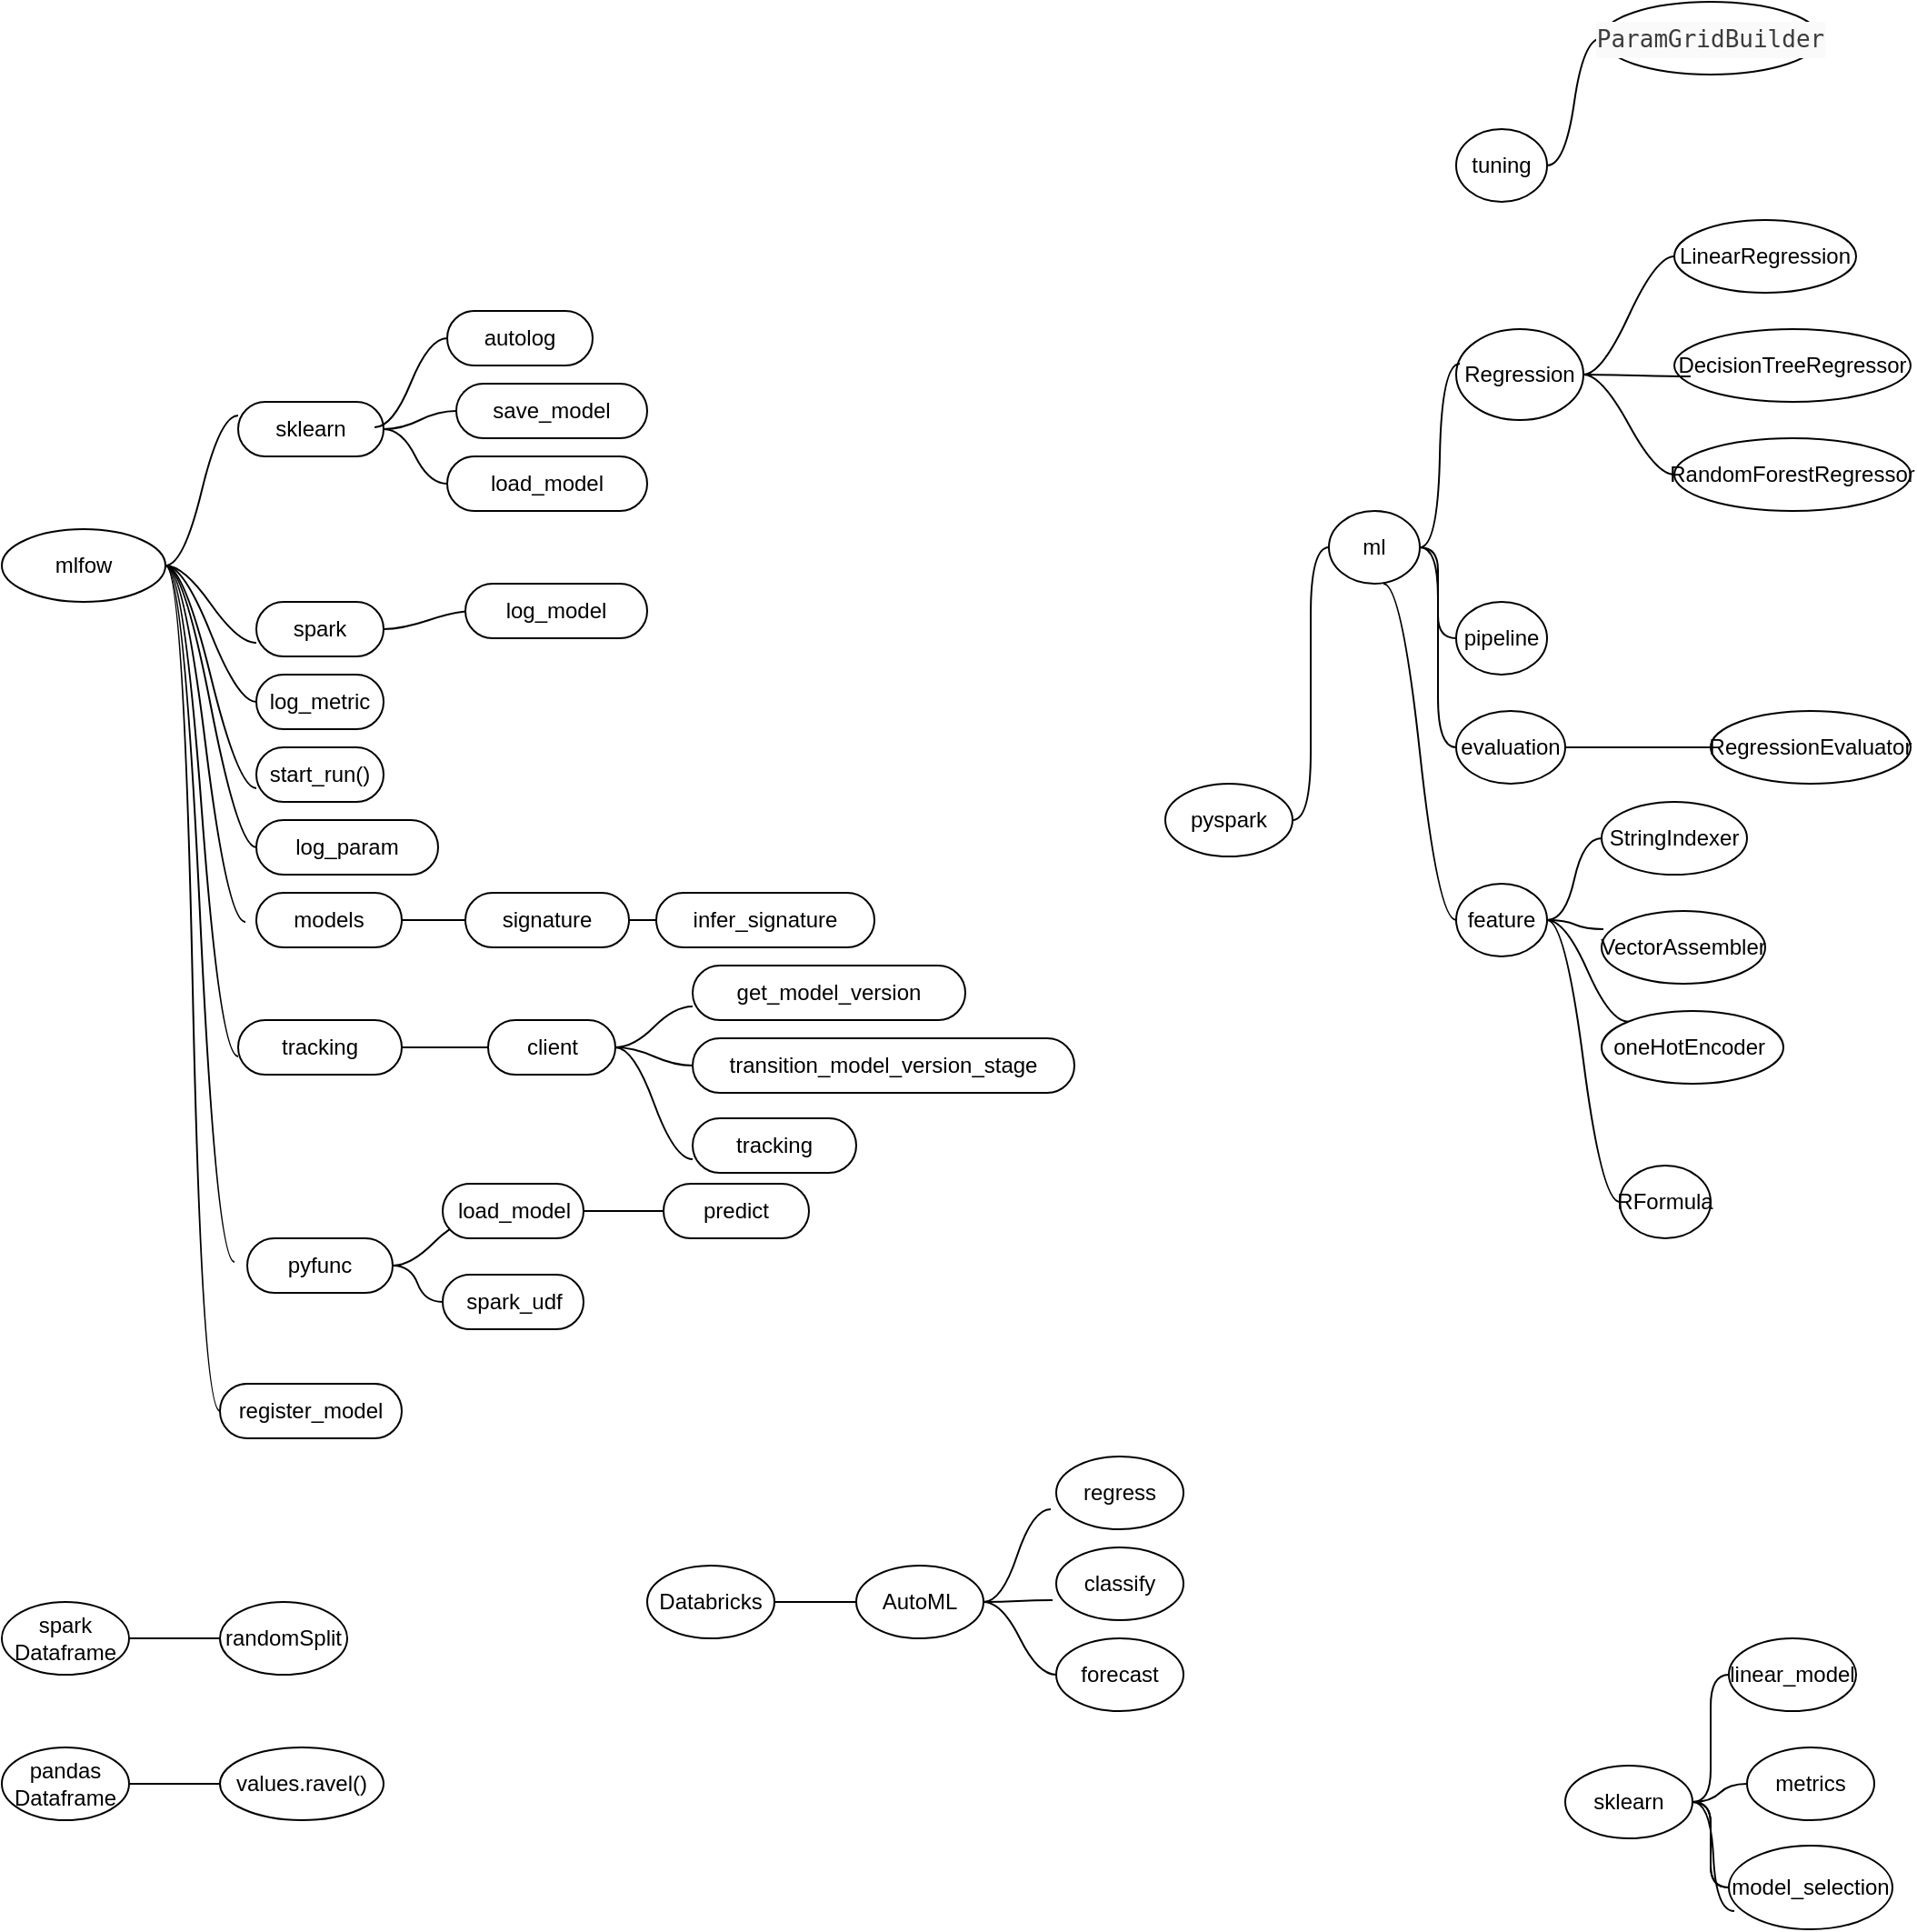 <mxfile version="23.1.1" type="github">
  <diagram name="Page-1" id="h3Ex-trnske-ziVoPeD6">
    <mxGraphModel dx="1426" dy="1962" grid="1" gridSize="10" guides="1" tooltips="1" connect="1" arrows="1" fold="1" page="1" pageScale="1" pageWidth="827" pageHeight="1169" math="0" shadow="0">
      <root>
        <mxCell id="0" />
        <mxCell id="1" parent="0" />
        <mxCell id="7P88kNvmiWH-C6aZ5EoJ-1" style="edgeStyle=entityRelationEdgeStyle;rounded=0;orthogonalLoop=1;jettySize=auto;html=1;startArrow=none;endArrow=none;segment=10;curved=1;sourcePerimeterSpacing=0;targetPerimeterSpacing=0;entryX=0;entryY=0.75;entryDx=0;entryDy=0;" parent="1" source="7P88kNvmiWH-C6aZ5EoJ-7" target="7P88kNvmiWH-C6aZ5EoJ-13" edge="1">
          <mxGeometry relative="1" as="geometry" />
        </mxCell>
        <mxCell id="7P88kNvmiWH-C6aZ5EoJ-2" style="edgeStyle=entityRelationEdgeStyle;rounded=0;orthogonalLoop=1;jettySize=auto;html=1;startArrow=none;endArrow=none;segment=10;curved=1;sourcePerimeterSpacing=0;targetPerimeterSpacing=0;entryX=0;entryY=0.5;entryDx=0;entryDy=0;" parent="1" source="7P88kNvmiWH-C6aZ5EoJ-7" target="7P88kNvmiWH-C6aZ5EoJ-14" edge="1">
          <mxGeometry relative="1" as="geometry" />
        </mxCell>
        <mxCell id="7P88kNvmiWH-C6aZ5EoJ-3" style="edgeStyle=entityRelationEdgeStyle;rounded=0;orthogonalLoop=1;jettySize=auto;html=1;startArrow=none;endArrow=none;segment=10;curved=1;sourcePerimeterSpacing=0;targetPerimeterSpacing=0;entryX=0;entryY=0.75;entryDx=0;entryDy=0;" parent="1" source="7P88kNvmiWH-C6aZ5EoJ-7" target="7P88kNvmiWH-C6aZ5EoJ-15" edge="1">
          <mxGeometry relative="1" as="geometry" />
        </mxCell>
        <mxCell id="7P88kNvmiWH-C6aZ5EoJ-4" style="edgeStyle=entityRelationEdgeStyle;rounded=0;orthogonalLoop=1;jettySize=auto;html=1;startArrow=none;endArrow=none;segment=10;curved=1;sourcePerimeterSpacing=0;targetPerimeterSpacing=0;entryX=0;entryY=0.5;entryDx=0;entryDy=0;" parent="1" source="7P88kNvmiWH-C6aZ5EoJ-7" target="7P88kNvmiWH-C6aZ5EoJ-21" edge="1">
          <mxGeometry relative="1" as="geometry" />
        </mxCell>
        <mxCell id="7P88kNvmiWH-C6aZ5EoJ-5" style="edgeStyle=entityRelationEdgeStyle;rounded=0;orthogonalLoop=1;jettySize=auto;html=1;startArrow=none;endArrow=none;segment=10;curved=1;sourcePerimeterSpacing=0;targetPerimeterSpacing=0;" parent="1" source="7P88kNvmiWH-C6aZ5EoJ-7" edge="1">
          <mxGeometry relative="1" as="geometry">
            <mxPoint x="190" y="380" as="targetPoint" />
          </mxGeometry>
        </mxCell>
        <mxCell id="7P88kNvmiWH-C6aZ5EoJ-6" style="edgeStyle=entityRelationEdgeStyle;rounded=0;orthogonalLoop=1;jettySize=auto;html=1;startArrow=none;endArrow=none;segment=10;curved=1;sourcePerimeterSpacing=0;targetPerimeterSpacing=0;entryX=0;entryY=0.5;entryDx=0;entryDy=0;" parent="1" source="7P88kNvmiWH-C6aZ5EoJ-7" target="7P88kNvmiWH-C6aZ5EoJ-29" edge="1">
          <mxGeometry relative="1" as="geometry">
            <mxPoint x="180" y="580" as="targetPoint" />
          </mxGeometry>
        </mxCell>
        <mxCell id="7P88kNvmiWH-C6aZ5EoJ-7" value="mlfow" style="ellipse;whiteSpace=wrap;html=1;align=center;newEdgeStyle={&quot;edgeStyle&quot;:&quot;entityRelationEdgeStyle&quot;,&quot;startArrow&quot;:&quot;none&quot;,&quot;endArrow&quot;:&quot;none&quot;,&quot;segment&quot;:10,&quot;curved&quot;:1,&quot;sourcePerimeterSpacing&quot;:0,&quot;targetPerimeterSpacing&quot;:0};treeFolding=1;treeMoving=1;" parent="1" vertex="1">
          <mxGeometry x="60" y="90" width="90" height="40" as="geometry" />
        </mxCell>
        <mxCell id="7P88kNvmiWH-C6aZ5EoJ-8" style="edgeStyle=entityRelationEdgeStyle;rounded=0;orthogonalLoop=1;jettySize=auto;html=1;startArrow=none;endArrow=none;segment=10;curved=1;sourcePerimeterSpacing=0;targetPerimeterSpacing=0;entryX=0;entryY=0.5;entryDx=0;entryDy=0;" parent="1" source="7P88kNvmiWH-C6aZ5EoJ-10" target="7P88kNvmiWH-C6aZ5EoJ-18" edge="1">
          <mxGeometry relative="1" as="geometry" />
        </mxCell>
        <mxCell id="7P88kNvmiWH-C6aZ5EoJ-9" style="edgeStyle=entityRelationEdgeStyle;rounded=0;orthogonalLoop=1;jettySize=auto;html=1;startArrow=none;endArrow=none;segment=10;curved=1;sourcePerimeterSpacing=0;targetPerimeterSpacing=0;entryX=0;entryY=0.5;entryDx=0;entryDy=0;" parent="1" source="7P88kNvmiWH-C6aZ5EoJ-10" target="7P88kNvmiWH-C6aZ5EoJ-19" edge="1">
          <mxGeometry relative="1" as="geometry" />
        </mxCell>
        <mxCell id="7P88kNvmiWH-C6aZ5EoJ-10" value="sklearn" style="whiteSpace=wrap;html=1;rounded=1;arcSize=50;align=center;verticalAlign=middle;strokeWidth=1;autosize=1;spacing=4;treeFolding=1;treeMoving=1;newEdgeStyle={&quot;edgeStyle&quot;:&quot;entityRelationEdgeStyle&quot;,&quot;startArrow&quot;:&quot;none&quot;,&quot;endArrow&quot;:&quot;none&quot;,&quot;segment&quot;:10,&quot;curved&quot;:1,&quot;sourcePerimeterSpacing&quot;:0,&quot;targetPerimeterSpacing&quot;:0};" parent="1" vertex="1" collapsed="1">
          <mxGeometry x="190" y="20" width="80" height="30" as="geometry" />
        </mxCell>
        <mxCell id="7P88kNvmiWH-C6aZ5EoJ-11" value="" style="edgeStyle=entityRelationEdgeStyle;startArrow=none;endArrow=none;segment=10;curved=1;sourcePerimeterSpacing=0;targetPerimeterSpacing=0;rounded=0;entryX=0;entryY=0.25;entryDx=0;entryDy=0;exitX=1;exitY=0.5;exitDx=0;exitDy=0;" parent="1" source="7P88kNvmiWH-C6aZ5EoJ-7" target="7P88kNvmiWH-C6aZ5EoJ-10" edge="1">
          <mxGeometry relative="1" as="geometry">
            <mxPoint x="160" y="100" as="sourcePoint" />
            <mxPoint x="80" y="40" as="targetPoint" />
            <Array as="points">
              <mxPoint x="140" y="100" />
              <mxPoint x="180" y="90" />
            </Array>
          </mxGeometry>
        </mxCell>
        <mxCell id="7P88kNvmiWH-C6aZ5EoJ-12" style="edgeStyle=entityRelationEdgeStyle;rounded=0;orthogonalLoop=1;jettySize=auto;html=1;startArrow=none;endArrow=none;segment=10;curved=1;sourcePerimeterSpacing=0;targetPerimeterSpacing=0;" parent="1" source="7P88kNvmiWH-C6aZ5EoJ-13" edge="1">
          <mxGeometry relative="1" as="geometry">
            <mxPoint x="320" y="135" as="targetPoint" />
          </mxGeometry>
        </mxCell>
        <mxCell id="7P88kNvmiWH-C6aZ5EoJ-13" value="spark" style="whiteSpace=wrap;html=1;rounded=1;arcSize=50;align=center;verticalAlign=middle;strokeWidth=1;autosize=1;spacing=4;treeFolding=1;treeMoving=1;newEdgeStyle={&quot;edgeStyle&quot;:&quot;entityRelationEdgeStyle&quot;,&quot;startArrow&quot;:&quot;none&quot;,&quot;endArrow&quot;:&quot;none&quot;,&quot;segment&quot;:10,&quot;curved&quot;:1,&quot;sourcePerimeterSpacing&quot;:0,&quot;targetPerimeterSpacing&quot;:0};" parent="1" vertex="1" collapsed="1">
          <mxGeometry x="200" y="130" width="70" height="30" as="geometry" />
        </mxCell>
        <mxCell id="7P88kNvmiWH-C6aZ5EoJ-14" value="log_metric" style="whiteSpace=wrap;html=1;rounded=1;arcSize=50;align=center;verticalAlign=middle;strokeWidth=1;autosize=1;spacing=4;treeFolding=1;treeMoving=1;newEdgeStyle={&quot;edgeStyle&quot;:&quot;entityRelationEdgeStyle&quot;,&quot;startArrow&quot;:&quot;none&quot;,&quot;endArrow&quot;:&quot;none&quot;,&quot;segment&quot;:10,&quot;curved&quot;:1,&quot;sourcePerimeterSpacing&quot;:0,&quot;targetPerimeterSpacing&quot;:0};" parent="1" vertex="1" collapsed="1">
          <mxGeometry x="200" y="170" width="70" height="30" as="geometry" />
        </mxCell>
        <mxCell id="7P88kNvmiWH-C6aZ5EoJ-15" value="start_run()" style="whiteSpace=wrap;html=1;rounded=1;arcSize=50;align=center;verticalAlign=middle;strokeWidth=1;autosize=1;spacing=4;treeFolding=1;treeMoving=1;newEdgeStyle={&quot;edgeStyle&quot;:&quot;entityRelationEdgeStyle&quot;,&quot;startArrow&quot;:&quot;none&quot;,&quot;endArrow&quot;:&quot;none&quot;,&quot;segment&quot;:10,&quot;curved&quot;:1,&quot;sourcePerimeterSpacing&quot;:0,&quot;targetPerimeterSpacing&quot;:0};" parent="1" vertex="1" collapsed="1">
          <mxGeometry x="200" y="210" width="70" height="30" as="geometry" />
        </mxCell>
        <mxCell id="7P88kNvmiWH-C6aZ5EoJ-16" value="autolog" style="whiteSpace=wrap;html=1;rounded=1;arcSize=50;align=center;verticalAlign=middle;strokeWidth=1;autosize=1;spacing=4;treeFolding=1;treeMoving=1;newEdgeStyle={&quot;edgeStyle&quot;:&quot;entityRelationEdgeStyle&quot;,&quot;startArrow&quot;:&quot;none&quot;,&quot;endArrow&quot;:&quot;none&quot;,&quot;segment&quot;:10,&quot;curved&quot;:1,&quot;sourcePerimeterSpacing&quot;:0,&quot;targetPerimeterSpacing&quot;:0};" parent="1" vertex="1">
          <mxGeometry x="305" y="-30" width="80" height="30" as="geometry" />
        </mxCell>
        <mxCell id="7P88kNvmiWH-C6aZ5EoJ-17" value="" style="edgeStyle=entityRelationEdgeStyle;startArrow=none;endArrow=none;segment=10;curved=1;sourcePerimeterSpacing=0;targetPerimeterSpacing=0;rounded=0;entryX=0;entryY=0.5;entryDx=0;entryDy=0;" parent="1" target="7P88kNvmiWH-C6aZ5EoJ-16" edge="1">
          <mxGeometry relative="1" as="geometry">
            <mxPoint x="265" y="34" as="sourcePoint" />
            <mxPoint x="290" y="-15" as="targetPoint" />
          </mxGeometry>
        </mxCell>
        <mxCell id="7P88kNvmiWH-C6aZ5EoJ-18" value="save_model" style="whiteSpace=wrap;html=1;rounded=1;arcSize=50;align=center;verticalAlign=middle;strokeWidth=1;autosize=1;spacing=4;treeFolding=1;treeMoving=1;newEdgeStyle={&quot;edgeStyle&quot;:&quot;entityRelationEdgeStyle&quot;,&quot;startArrow&quot;:&quot;none&quot;,&quot;endArrow&quot;:&quot;none&quot;,&quot;segment&quot;:10,&quot;curved&quot;:1,&quot;sourcePerimeterSpacing&quot;:0,&quot;targetPerimeterSpacing&quot;:0};" parent="1" vertex="1">
          <mxGeometry x="310" y="10" width="105" height="30" as="geometry" />
        </mxCell>
        <mxCell id="7P88kNvmiWH-C6aZ5EoJ-19" value="load_model" style="whiteSpace=wrap;html=1;rounded=1;arcSize=50;align=center;verticalAlign=middle;strokeWidth=1;autosize=1;spacing=4;treeFolding=1;treeMoving=1;newEdgeStyle={&quot;edgeStyle&quot;:&quot;entityRelationEdgeStyle&quot;,&quot;startArrow&quot;:&quot;none&quot;,&quot;endArrow&quot;:&quot;none&quot;,&quot;segment&quot;:10,&quot;curved&quot;:1,&quot;sourcePerimeterSpacing&quot;:0,&quot;targetPerimeterSpacing&quot;:0};" parent="1" vertex="1">
          <mxGeometry x="305" y="50" width="110" height="30" as="geometry" />
        </mxCell>
        <mxCell id="7P88kNvmiWH-C6aZ5EoJ-20" value="log_model" style="whiteSpace=wrap;html=1;rounded=1;arcSize=50;align=center;verticalAlign=middle;strokeWidth=1;autosize=1;spacing=4;treeFolding=1;treeMoving=1;newEdgeStyle={&quot;edgeStyle&quot;:&quot;entityRelationEdgeStyle&quot;,&quot;startArrow&quot;:&quot;none&quot;,&quot;endArrow&quot;:&quot;none&quot;,&quot;segment&quot;:10,&quot;curved&quot;:1,&quot;sourcePerimeterSpacing&quot;:0,&quot;targetPerimeterSpacing&quot;:0};" parent="1" vertex="1">
          <mxGeometry x="315" y="120" width="100" height="30" as="geometry" />
        </mxCell>
        <mxCell id="7P88kNvmiWH-C6aZ5EoJ-21" value="log_param" style="whiteSpace=wrap;html=1;rounded=1;arcSize=50;align=center;verticalAlign=middle;strokeWidth=1;autosize=1;spacing=4;treeFolding=1;treeMoving=1;newEdgeStyle={&quot;edgeStyle&quot;:&quot;entityRelationEdgeStyle&quot;,&quot;startArrow&quot;:&quot;none&quot;,&quot;endArrow&quot;:&quot;none&quot;,&quot;segment&quot;:10,&quot;curved&quot;:1,&quot;sourcePerimeterSpacing&quot;:0,&quot;targetPerimeterSpacing&quot;:0};" parent="1" vertex="1" collapsed="1">
          <mxGeometry x="200" y="250" width="100" height="30" as="geometry" />
        </mxCell>
        <mxCell id="7P88kNvmiWH-C6aZ5EoJ-22" value="" style="edgeStyle=entityRelationEdgeStyle;rounded=0;orthogonalLoop=1;jettySize=auto;html=1;startArrow=none;endArrow=none;segment=10;curved=1;sourcePerimeterSpacing=0;targetPerimeterSpacing=0;" parent="1" source="7P88kNvmiWH-C6aZ5EoJ-23" target="7P88kNvmiWH-C6aZ5EoJ-31" edge="1">
          <mxGeometry relative="1" as="geometry" />
        </mxCell>
        <mxCell id="7P88kNvmiWH-C6aZ5EoJ-23" value="models" style="whiteSpace=wrap;html=1;rounded=1;arcSize=50;align=center;verticalAlign=middle;strokeWidth=1;autosize=1;spacing=4;treeFolding=1;treeMoving=1;newEdgeStyle={&quot;edgeStyle&quot;:&quot;entityRelationEdgeStyle&quot;,&quot;startArrow&quot;:&quot;none&quot;,&quot;endArrow&quot;:&quot;none&quot;,&quot;segment&quot;:10,&quot;curved&quot;:1,&quot;sourcePerimeterSpacing&quot;:0,&quot;targetPerimeterSpacing&quot;:0};" parent="1" vertex="1" collapsed="1">
          <mxGeometry x="200" y="290" width="80" height="30" as="geometry" />
        </mxCell>
        <mxCell id="7P88kNvmiWH-C6aZ5EoJ-24" style="edgeStyle=entityRelationEdgeStyle;rounded=0;orthogonalLoop=1;jettySize=auto;html=1;startArrow=none;endArrow=none;segment=10;curved=1;sourcePerimeterSpacing=0;targetPerimeterSpacing=0;" parent="1" source="7P88kNvmiWH-C6aZ5EoJ-25" target="7P88kNvmiWH-C6aZ5EoJ-36" edge="1">
          <mxGeometry relative="1" as="geometry" />
        </mxCell>
        <mxCell id="7P88kNvmiWH-C6aZ5EoJ-25" value="tracking" style="whiteSpace=wrap;html=1;rounded=1;arcSize=50;align=center;verticalAlign=middle;strokeWidth=1;autosize=1;spacing=4;treeFolding=1;treeMoving=1;newEdgeStyle={&quot;edgeStyle&quot;:&quot;entityRelationEdgeStyle&quot;,&quot;startArrow&quot;:&quot;none&quot;,&quot;endArrow&quot;:&quot;none&quot;,&quot;segment&quot;:10,&quot;curved&quot;:1,&quot;sourcePerimeterSpacing&quot;:0,&quot;targetPerimeterSpacing&quot;:0};" parent="1" vertex="1" collapsed="1">
          <mxGeometry x="190" y="360" width="90" height="30" as="geometry" />
        </mxCell>
        <mxCell id="7P88kNvmiWH-C6aZ5EoJ-26" style="edgeStyle=entityRelationEdgeStyle;rounded=0;orthogonalLoop=1;jettySize=auto;html=1;startArrow=none;endArrow=none;segment=10;curved=1;sourcePerimeterSpacing=0;targetPerimeterSpacing=0;" parent="1" source="7P88kNvmiWH-C6aZ5EoJ-28" edge="1">
          <mxGeometry relative="1" as="geometry">
            <mxPoint x="320" y="470" as="targetPoint" />
          </mxGeometry>
        </mxCell>
        <mxCell id="7P88kNvmiWH-C6aZ5EoJ-27" style="edgeStyle=entityRelationEdgeStyle;rounded=0;orthogonalLoop=1;jettySize=auto;html=1;startArrow=none;endArrow=none;segment=10;curved=1;sourcePerimeterSpacing=0;targetPerimeterSpacing=0;" parent="1" source="7P88kNvmiWH-C6aZ5EoJ-28" target="7P88kNvmiWH-C6aZ5EoJ-42" edge="1">
          <mxGeometry relative="1" as="geometry" />
        </mxCell>
        <mxCell id="7P88kNvmiWH-C6aZ5EoJ-28" value="pyfunc" style="whiteSpace=wrap;html=1;rounded=1;arcSize=50;align=center;verticalAlign=middle;strokeWidth=1;autosize=1;spacing=4;treeFolding=1;treeMoving=1;newEdgeStyle={&quot;edgeStyle&quot;:&quot;entityRelationEdgeStyle&quot;,&quot;startArrow&quot;:&quot;none&quot;,&quot;endArrow&quot;:&quot;none&quot;,&quot;segment&quot;:10,&quot;curved&quot;:1,&quot;sourcePerimeterSpacing&quot;:0,&quot;targetPerimeterSpacing&quot;:0};" parent="1" vertex="1" collapsed="1">
          <mxGeometry x="195" y="480" width="80" height="30" as="geometry" />
        </mxCell>
        <mxCell id="7P88kNvmiWH-C6aZ5EoJ-29" value="register_model" style="whiteSpace=wrap;html=1;rounded=1;arcSize=50;align=center;verticalAlign=middle;strokeWidth=1;autosize=1;spacing=4;treeFolding=1;treeMoving=1;newEdgeStyle={&quot;edgeStyle&quot;:&quot;entityRelationEdgeStyle&quot;,&quot;startArrow&quot;:&quot;none&quot;,&quot;endArrow&quot;:&quot;none&quot;,&quot;segment&quot;:10,&quot;curved&quot;:1,&quot;sourcePerimeterSpacing&quot;:0,&quot;targetPerimeterSpacing&quot;:0};" parent="1" vertex="1" collapsed="1">
          <mxGeometry x="180" y="560" width="100" height="30" as="geometry" />
        </mxCell>
        <mxCell id="7P88kNvmiWH-C6aZ5EoJ-30" value="" style="edgeStyle=entityRelationEdgeStyle;rounded=0;orthogonalLoop=1;jettySize=auto;html=1;startArrow=none;endArrow=none;segment=10;curved=1;sourcePerimeterSpacing=0;targetPerimeterSpacing=0;" parent="1" source="7P88kNvmiWH-C6aZ5EoJ-31" target="7P88kNvmiWH-C6aZ5EoJ-32" edge="1">
          <mxGeometry relative="1" as="geometry" />
        </mxCell>
        <mxCell id="7P88kNvmiWH-C6aZ5EoJ-31" value="signature" style="whiteSpace=wrap;html=1;rounded=1;arcSize=50;align=center;verticalAlign=middle;strokeWidth=1;autosize=1;spacing=4;treeFolding=1;treeMoving=1;newEdgeStyle={&quot;edgeStyle&quot;:&quot;entityRelationEdgeStyle&quot;,&quot;startArrow&quot;:&quot;none&quot;,&quot;endArrow&quot;:&quot;none&quot;,&quot;segment&quot;:10,&quot;curved&quot;:1,&quot;sourcePerimeterSpacing&quot;:0,&quot;targetPerimeterSpacing&quot;:0};" parent="1" vertex="1" collapsed="1">
          <mxGeometry x="315" y="290" width="90" height="30" as="geometry" />
        </mxCell>
        <mxCell id="7P88kNvmiWH-C6aZ5EoJ-32" value="infer_signature" style="whiteSpace=wrap;html=1;rounded=1;arcSize=50;align=center;verticalAlign=middle;strokeWidth=1;autosize=1;spacing=4;treeFolding=1;treeMoving=1;newEdgeStyle={&quot;edgeStyle&quot;:&quot;entityRelationEdgeStyle&quot;,&quot;startArrow&quot;:&quot;none&quot;,&quot;endArrow&quot;:&quot;none&quot;,&quot;segment&quot;:10,&quot;curved&quot;:1,&quot;sourcePerimeterSpacing&quot;:0,&quot;targetPerimeterSpacing&quot;:0};" parent="1" vertex="1" collapsed="1">
          <mxGeometry x="420" y="290" width="120" height="30" as="geometry" />
        </mxCell>
        <mxCell id="7P88kNvmiWH-C6aZ5EoJ-33" style="edgeStyle=entityRelationEdgeStyle;rounded=0;orthogonalLoop=1;jettySize=auto;html=1;startArrow=none;endArrow=none;segment=10;curved=1;sourcePerimeterSpacing=0;targetPerimeterSpacing=0;entryX=0;entryY=0.75;entryDx=0;entryDy=0;" parent="1" source="7P88kNvmiWH-C6aZ5EoJ-36" target="7P88kNvmiWH-C6aZ5EoJ-37" edge="1">
          <mxGeometry relative="1" as="geometry" />
        </mxCell>
        <mxCell id="7P88kNvmiWH-C6aZ5EoJ-34" value="" style="edgeStyle=entityRelationEdgeStyle;rounded=0;orthogonalLoop=1;jettySize=auto;html=1;startArrow=none;endArrow=none;segment=10;curved=1;sourcePerimeterSpacing=0;targetPerimeterSpacing=0;" parent="1" source="7P88kNvmiWH-C6aZ5EoJ-36" target="7P88kNvmiWH-C6aZ5EoJ-39" edge="1">
          <mxGeometry relative="1" as="geometry" />
        </mxCell>
        <mxCell id="7P88kNvmiWH-C6aZ5EoJ-35" style="edgeStyle=entityRelationEdgeStyle;rounded=0;orthogonalLoop=1;jettySize=auto;html=1;startArrow=none;endArrow=none;segment=10;curved=1;sourcePerimeterSpacing=0;targetPerimeterSpacing=0;entryX=0;entryY=0.75;entryDx=0;entryDy=0;" parent="1" source="7P88kNvmiWH-C6aZ5EoJ-36" target="7P88kNvmiWH-C6aZ5EoJ-38" edge="1">
          <mxGeometry relative="1" as="geometry" />
        </mxCell>
        <mxCell id="7P88kNvmiWH-C6aZ5EoJ-36" value="client" style="whiteSpace=wrap;html=1;rounded=1;arcSize=50;align=center;verticalAlign=middle;strokeWidth=1;autosize=1;spacing=4;treeFolding=1;treeMoving=1;newEdgeStyle={&quot;edgeStyle&quot;:&quot;entityRelationEdgeStyle&quot;,&quot;startArrow&quot;:&quot;none&quot;,&quot;endArrow&quot;:&quot;none&quot;,&quot;segment&quot;:10,&quot;curved&quot;:1,&quot;sourcePerimeterSpacing&quot;:0,&quot;targetPerimeterSpacing&quot;:0};" parent="1" vertex="1" collapsed="1">
          <mxGeometry x="327.5" y="360" width="70" height="30" as="geometry" />
        </mxCell>
        <mxCell id="7P88kNvmiWH-C6aZ5EoJ-37" value="get_model_version" style="whiteSpace=wrap;html=1;rounded=1;arcSize=50;align=center;verticalAlign=middle;strokeWidth=1;autosize=1;spacing=4;treeFolding=1;treeMoving=1;newEdgeStyle={&quot;edgeStyle&quot;:&quot;entityRelationEdgeStyle&quot;,&quot;startArrow&quot;:&quot;none&quot;,&quot;endArrow&quot;:&quot;none&quot;,&quot;segment&quot;:10,&quot;curved&quot;:1,&quot;sourcePerimeterSpacing&quot;:0,&quot;targetPerimeterSpacing&quot;:0};" parent="1" vertex="1" collapsed="1">
          <mxGeometry x="440" y="330" width="150" height="30" as="geometry" />
        </mxCell>
        <mxCell id="7P88kNvmiWH-C6aZ5EoJ-38" value="tracking" style="whiteSpace=wrap;html=1;rounded=1;arcSize=50;align=center;verticalAlign=middle;strokeWidth=1;autosize=1;spacing=4;treeFolding=1;treeMoving=1;newEdgeStyle={&quot;edgeStyle&quot;:&quot;entityRelationEdgeStyle&quot;,&quot;startArrow&quot;:&quot;none&quot;,&quot;endArrow&quot;:&quot;none&quot;,&quot;segment&quot;:10,&quot;curved&quot;:1,&quot;sourcePerimeterSpacing&quot;:0,&quot;targetPerimeterSpacing&quot;:0};" parent="1" vertex="1" collapsed="1">
          <mxGeometry x="440" y="414" width="90" height="30" as="geometry" />
        </mxCell>
        <mxCell id="7P88kNvmiWH-C6aZ5EoJ-39" value="transition_model_version_stage" style="whiteSpace=wrap;html=1;rounded=1;arcSize=50;align=center;verticalAlign=middle;strokeWidth=1;autosize=1;spacing=4;treeFolding=1;treeMoving=1;newEdgeStyle={&quot;edgeStyle&quot;:&quot;entityRelationEdgeStyle&quot;,&quot;startArrow&quot;:&quot;none&quot;,&quot;endArrow&quot;:&quot;none&quot;,&quot;segment&quot;:10,&quot;curved&quot;:1,&quot;sourcePerimeterSpacing&quot;:0,&quot;targetPerimeterSpacing&quot;:0};" parent="1" vertex="1" collapsed="1">
          <mxGeometry x="440" y="370" width="210" height="30" as="geometry" />
        </mxCell>
        <mxCell id="7P88kNvmiWH-C6aZ5EoJ-40" style="edgeStyle=entityRelationEdgeStyle;rounded=0;orthogonalLoop=1;jettySize=auto;html=1;startArrow=none;endArrow=none;segment=10;curved=1;sourcePerimeterSpacing=0;targetPerimeterSpacing=0;entryX=0;entryY=0.5;entryDx=0;entryDy=0;" parent="1" source="7P88kNvmiWH-C6aZ5EoJ-41" target="7P88kNvmiWH-C6aZ5EoJ-43" edge="1">
          <mxGeometry relative="1" as="geometry" />
        </mxCell>
        <mxCell id="7P88kNvmiWH-C6aZ5EoJ-41" value="load_model" style="whiteSpace=wrap;html=1;rounded=1;arcSize=50;align=center;verticalAlign=middle;strokeWidth=1;autosize=1;spacing=4;treeFolding=1;treeMoving=1;newEdgeStyle={&quot;edgeStyle&quot;:&quot;entityRelationEdgeStyle&quot;,&quot;startArrow&quot;:&quot;none&quot;,&quot;endArrow&quot;:&quot;none&quot;,&quot;segment&quot;:10,&quot;curved&quot;:1,&quot;sourcePerimeterSpacing&quot;:0,&quot;targetPerimeterSpacing&quot;:0};" parent="1" vertex="1" collapsed="1">
          <mxGeometry x="302.5" y="450" width="77.5" height="30" as="geometry" />
        </mxCell>
        <mxCell id="7P88kNvmiWH-C6aZ5EoJ-42" value="spark_udf" style="whiteSpace=wrap;html=1;rounded=1;arcSize=50;align=center;verticalAlign=middle;strokeWidth=1;autosize=1;spacing=4;treeFolding=1;treeMoving=1;newEdgeStyle={&quot;edgeStyle&quot;:&quot;entityRelationEdgeStyle&quot;,&quot;startArrow&quot;:&quot;none&quot;,&quot;endArrow&quot;:&quot;none&quot;,&quot;segment&quot;:10,&quot;curved&quot;:1,&quot;sourcePerimeterSpacing&quot;:0,&quot;targetPerimeterSpacing&quot;:0};" parent="1" vertex="1" collapsed="1">
          <mxGeometry x="302.5" y="500" width="77.5" height="30" as="geometry" />
        </mxCell>
        <mxCell id="7P88kNvmiWH-C6aZ5EoJ-43" value="predict" style="whiteSpace=wrap;html=1;rounded=1;arcSize=50;align=center;verticalAlign=middle;strokeWidth=1;autosize=1;spacing=4;treeFolding=1;treeMoving=1;newEdgeStyle={&quot;edgeStyle&quot;:&quot;entityRelationEdgeStyle&quot;,&quot;startArrow&quot;:&quot;none&quot;,&quot;endArrow&quot;:&quot;none&quot;,&quot;segment&quot;:10,&quot;curved&quot;:1,&quot;sourcePerimeterSpacing&quot;:0,&quot;targetPerimeterSpacing&quot;:0};" parent="1" vertex="1" collapsed="1">
          <mxGeometry x="424" y="450" width="80" height="30" as="geometry" />
        </mxCell>
        <mxCell id="7P88kNvmiWH-C6aZ5EoJ-44" style="edgeStyle=entityRelationEdgeStyle;rounded=0;orthogonalLoop=1;jettySize=auto;html=1;startArrow=none;endArrow=none;segment=10;curved=1;sourcePerimeterSpacing=0;targetPerimeterSpacing=0;entryX=-0.075;entryY=0.533;entryDx=0;entryDy=0;entryPerimeter=0;" parent="1" source="7P88kNvmiWH-C6aZ5EoJ-7" target="7P88kNvmiWH-C6aZ5EoJ-23" edge="1">
          <mxGeometry relative="1" as="geometry" />
        </mxCell>
        <mxCell id="7P88kNvmiWH-C6aZ5EoJ-45" style="edgeStyle=entityRelationEdgeStyle;rounded=0;orthogonalLoop=1;jettySize=auto;html=1;startArrow=none;endArrow=none;segment=10;curved=1;sourcePerimeterSpacing=0;targetPerimeterSpacing=0;" parent="1" source="7P88kNvmiWH-C6aZ5EoJ-7" edge="1">
          <mxGeometry relative="1" as="geometry">
            <mxPoint x="188" y="493" as="targetPoint" />
          </mxGeometry>
        </mxCell>
        <mxCell id="7P88kNvmiWH-C6aZ5EoJ-46" style="edgeStyle=entityRelationEdgeStyle;rounded=0;orthogonalLoop=1;jettySize=auto;html=1;startArrow=none;endArrow=none;segment=10;curved=1;sourcePerimeterSpacing=0;targetPerimeterSpacing=0;" parent="1" source="7P88kNvmiWH-C6aZ5EoJ-47" edge="1">
          <mxGeometry relative="1" as="geometry">
            <mxPoint x="790" y="100" as="targetPoint" />
          </mxGeometry>
        </mxCell>
        <mxCell id="7P88kNvmiWH-C6aZ5EoJ-47" value="pyspark" style="ellipse;whiteSpace=wrap;html=1;align=center;newEdgeStyle={&quot;edgeStyle&quot;:&quot;entityRelationEdgeStyle&quot;,&quot;startArrow&quot;:&quot;none&quot;,&quot;endArrow&quot;:&quot;none&quot;,&quot;segment&quot;:10,&quot;curved&quot;:1,&quot;sourcePerimeterSpacing&quot;:0,&quot;targetPerimeterSpacing&quot;:0};treeFolding=1;treeMoving=1;" parent="1" vertex="1">
          <mxGeometry x="700" y="230" width="70" height="40" as="geometry" />
        </mxCell>
        <mxCell id="7P88kNvmiWH-C6aZ5EoJ-48" style="edgeStyle=entityRelationEdgeStyle;rounded=0;orthogonalLoop=1;jettySize=auto;html=1;startArrow=none;endArrow=none;segment=10;curved=1;sourcePerimeterSpacing=0;targetPerimeterSpacing=0;entryX=0;entryY=0.5;entryDx=0;entryDy=0;" parent="1" source="7P88kNvmiWH-C6aZ5EoJ-50" target="7P88kNvmiWH-C6aZ5EoJ-55" edge="1">
          <mxGeometry relative="1" as="geometry" />
        </mxCell>
        <mxCell id="7P88kNvmiWH-C6aZ5EoJ-49" style="edgeStyle=entityRelationEdgeStyle;rounded=0;orthogonalLoop=1;jettySize=auto;html=1;startArrow=none;endArrow=none;segment=10;curved=1;sourcePerimeterSpacing=0;targetPerimeterSpacing=0;entryX=0;entryY=0.5;entryDx=0;entryDy=0;" parent="1" source="7P88kNvmiWH-C6aZ5EoJ-50" target="7P88kNvmiWH-C6aZ5EoJ-59" edge="1">
          <mxGeometry relative="1" as="geometry" />
        </mxCell>
        <mxCell id="7P88kNvmiWH-C6aZ5EoJ-50" value="ml" style="ellipse;whiteSpace=wrap;html=1;align=center;newEdgeStyle={&quot;edgeStyle&quot;:&quot;entityRelationEdgeStyle&quot;,&quot;startArrow&quot;:&quot;none&quot;,&quot;endArrow&quot;:&quot;none&quot;,&quot;segment&quot;:10,&quot;curved&quot;:1,&quot;sourcePerimeterSpacing&quot;:0,&quot;targetPerimeterSpacing&quot;:0};treeFolding=1;treeMoving=1;" parent="1" vertex="1" collapsed="1">
          <mxGeometry x="790" y="80" width="50" height="40" as="geometry" />
        </mxCell>
        <mxCell id="7P88kNvmiWH-C6aZ5EoJ-51" style="edgeStyle=entityRelationEdgeStyle;rounded=0;orthogonalLoop=1;jettySize=auto;html=1;startArrow=none;endArrow=none;segment=10;curved=1;sourcePerimeterSpacing=0;targetPerimeterSpacing=0;entryX=0;entryY=0.5;entryDx=0;entryDy=0;" parent="1" source="7P88kNvmiWH-C6aZ5EoJ-53" target="7P88kNvmiWH-C6aZ5EoJ-60" edge="1">
          <mxGeometry relative="1" as="geometry" />
        </mxCell>
        <mxCell id="7P88kNvmiWH-C6aZ5EoJ-52" style="edgeStyle=entityRelationEdgeStyle;rounded=0;orthogonalLoop=1;jettySize=auto;html=1;startArrow=none;endArrow=none;segment=10;curved=1;sourcePerimeterSpacing=0;targetPerimeterSpacing=0;" parent="1" source="7P88kNvmiWH-C6aZ5EoJ-53" target="7P88kNvmiWH-C6aZ5EoJ-62" edge="1">
          <mxGeometry relative="1" as="geometry" />
        </mxCell>
        <mxCell id="7P88kNvmiWH-C6aZ5EoJ-53" value="Regression" style="ellipse;whiteSpace=wrap;html=1;align=center;newEdgeStyle={&quot;edgeStyle&quot;:&quot;entityRelationEdgeStyle&quot;,&quot;startArrow&quot;:&quot;none&quot;,&quot;endArrow&quot;:&quot;none&quot;,&quot;segment&quot;:10,&quot;curved&quot;:1,&quot;sourcePerimeterSpacing&quot;:0,&quot;targetPerimeterSpacing&quot;:0};treeFolding=1;treeMoving=1;" parent="1" vertex="1" collapsed="1">
          <mxGeometry x="860" y="-20" width="70" height="50" as="geometry" />
        </mxCell>
        <mxCell id="7P88kNvmiWH-C6aZ5EoJ-55" value="pipeline" style="ellipse;whiteSpace=wrap;html=1;align=center;newEdgeStyle={&quot;edgeStyle&quot;:&quot;entityRelationEdgeStyle&quot;,&quot;startArrow&quot;:&quot;none&quot;,&quot;endArrow&quot;:&quot;none&quot;,&quot;segment&quot;:10,&quot;curved&quot;:1,&quot;sourcePerimeterSpacing&quot;:0,&quot;targetPerimeterSpacing&quot;:0};treeFolding=1;treeMoving=1;" parent="1" vertex="1" collapsed="1">
          <mxGeometry x="860" y="130" width="50" height="40" as="geometry" />
        </mxCell>
        <mxCell id="7P88kNvmiWH-C6aZ5EoJ-56" style="edgeStyle=entityRelationEdgeStyle;rounded=0;orthogonalLoop=1;jettySize=auto;html=1;startArrow=none;endArrow=none;segment=10;curved=1;sourcePerimeterSpacing=0;targetPerimeterSpacing=0;entryX=0;entryY=0.5;entryDx=0;entryDy=0;" parent="1" source="7P88kNvmiWH-C6aZ5EoJ-57" target="7P88kNvmiWH-C6aZ5EoJ-64" edge="1">
          <mxGeometry relative="1" as="geometry" />
        </mxCell>
        <mxCell id="dcYECCP5GREaTpaQ2Nn9-5" style="edgeStyle=entityRelationEdgeStyle;rounded=0;orthogonalLoop=1;jettySize=auto;html=1;startArrow=none;endArrow=none;segment=10;curved=1;sourcePerimeterSpacing=0;targetPerimeterSpacing=0;entryX=0;entryY=0.5;entryDx=0;entryDy=0;" edge="1" parent="1" source="7P88kNvmiWH-C6aZ5EoJ-57" target="dcYECCP5GREaTpaQ2Nn9-2">
          <mxGeometry relative="1" as="geometry" />
        </mxCell>
        <mxCell id="dcYECCP5GREaTpaQ2Nn9-7" style="edgeStyle=entityRelationEdgeStyle;rounded=0;orthogonalLoop=1;jettySize=auto;html=1;startArrow=none;endArrow=none;segment=10;curved=1;sourcePerimeterSpacing=0;targetPerimeterSpacing=0;entryX=0;entryY=0;entryDx=0;entryDy=0;" edge="1" parent="1" source="7P88kNvmiWH-C6aZ5EoJ-57" target="dcYECCP5GREaTpaQ2Nn9-4">
          <mxGeometry relative="1" as="geometry" />
        </mxCell>
        <mxCell id="7P88kNvmiWH-C6aZ5EoJ-57" value="feature" style="ellipse;whiteSpace=wrap;html=1;align=center;newEdgeStyle={&quot;edgeStyle&quot;:&quot;entityRelationEdgeStyle&quot;,&quot;startArrow&quot;:&quot;none&quot;,&quot;endArrow&quot;:&quot;none&quot;,&quot;segment&quot;:10,&quot;curved&quot;:1,&quot;sourcePerimeterSpacing&quot;:0,&quot;targetPerimeterSpacing&quot;:0};treeFolding=1;treeMoving=1;" parent="1" vertex="1" collapsed="1">
          <mxGeometry x="860" y="285" width="50" height="40" as="geometry" />
        </mxCell>
        <mxCell id="7P88kNvmiWH-C6aZ5EoJ-58" style="edgeStyle=entityRelationEdgeStyle;rounded=0;orthogonalLoop=1;jettySize=auto;html=1;startArrow=none;endArrow=none;segment=10;curved=1;sourcePerimeterSpacing=0;targetPerimeterSpacing=0;" parent="1" source="7P88kNvmiWH-C6aZ5EoJ-59" edge="1">
          <mxGeometry relative="1" as="geometry">
            <mxPoint x="1000" y="210" as="targetPoint" />
          </mxGeometry>
        </mxCell>
        <mxCell id="7P88kNvmiWH-C6aZ5EoJ-59" value="evaluation" style="ellipse;whiteSpace=wrap;html=1;align=center;newEdgeStyle={&quot;edgeStyle&quot;:&quot;entityRelationEdgeStyle&quot;,&quot;startArrow&quot;:&quot;none&quot;,&quot;endArrow&quot;:&quot;none&quot;,&quot;segment&quot;:10,&quot;curved&quot;:1,&quot;sourcePerimeterSpacing&quot;:0,&quot;targetPerimeterSpacing&quot;:0};treeFolding=1;treeMoving=1;" parent="1" vertex="1" collapsed="1">
          <mxGeometry x="860" y="190" width="60" height="40" as="geometry" />
        </mxCell>
        <mxCell id="7P88kNvmiWH-C6aZ5EoJ-60" value="LinearRegression" style="ellipse;whiteSpace=wrap;html=1;align=center;newEdgeStyle={&quot;edgeStyle&quot;:&quot;entityRelationEdgeStyle&quot;,&quot;startArrow&quot;:&quot;none&quot;,&quot;endArrow&quot;:&quot;none&quot;,&quot;segment&quot;:10,&quot;curved&quot;:1,&quot;sourcePerimeterSpacing&quot;:0,&quot;targetPerimeterSpacing&quot;:0};treeFolding=1;treeMoving=1;" parent="1" vertex="1" collapsed="1">
          <mxGeometry x="980" y="-80" width="100" height="40" as="geometry" />
        </mxCell>
        <mxCell id="7P88kNvmiWH-C6aZ5EoJ-61" value="DecisionTreeRegressor" style="ellipse;whiteSpace=wrap;html=1;align=center;newEdgeStyle={&quot;edgeStyle&quot;:&quot;entityRelationEdgeStyle&quot;,&quot;startArrow&quot;:&quot;none&quot;,&quot;endArrow&quot;:&quot;none&quot;,&quot;segment&quot;:10,&quot;curved&quot;:1,&quot;sourcePerimeterSpacing&quot;:0,&quot;targetPerimeterSpacing&quot;:0};treeFolding=1;treeMoving=1;" parent="1" vertex="1" collapsed="1">
          <mxGeometry x="980" y="-20" width="130" height="40" as="geometry" />
        </mxCell>
        <mxCell id="7P88kNvmiWH-C6aZ5EoJ-62" value="RandomForestRegressor" style="ellipse;whiteSpace=wrap;html=1;align=center;newEdgeStyle={&quot;edgeStyle&quot;:&quot;entityRelationEdgeStyle&quot;,&quot;startArrow&quot;:&quot;none&quot;,&quot;endArrow&quot;:&quot;none&quot;,&quot;segment&quot;:10,&quot;curved&quot;:1,&quot;sourcePerimeterSpacing&quot;:0,&quot;targetPerimeterSpacing&quot;:0};treeFolding=1;treeMoving=1;" parent="1" vertex="1" collapsed="1">
          <mxGeometry x="980" y="40" width="130" height="40" as="geometry" />
        </mxCell>
        <mxCell id="7P88kNvmiWH-C6aZ5EoJ-63" value="RegressionEvaluator" style="ellipse;whiteSpace=wrap;html=1;align=center;newEdgeStyle={&quot;edgeStyle&quot;:&quot;entityRelationEdgeStyle&quot;,&quot;startArrow&quot;:&quot;none&quot;,&quot;endArrow&quot;:&quot;none&quot;,&quot;segment&quot;:10,&quot;curved&quot;:1,&quot;sourcePerimeterSpacing&quot;:0,&quot;targetPerimeterSpacing&quot;:0};treeFolding=1;treeMoving=1;" parent="1" vertex="1" collapsed="1">
          <mxGeometry x="1000" y="190" width="110" height="40" as="geometry" />
        </mxCell>
        <mxCell id="7P88kNvmiWH-C6aZ5EoJ-64" value="RFormula" style="ellipse;whiteSpace=wrap;html=1;align=center;newEdgeStyle={&quot;edgeStyle&quot;:&quot;entityRelationEdgeStyle&quot;,&quot;startArrow&quot;:&quot;none&quot;,&quot;endArrow&quot;:&quot;none&quot;,&quot;segment&quot;:10,&quot;curved&quot;:1,&quot;sourcePerimeterSpacing&quot;:0,&quot;targetPerimeterSpacing&quot;:0};treeFolding=1;treeMoving=1;" parent="1" vertex="1" collapsed="1">
          <mxGeometry x="950" y="440" width="50" height="40" as="geometry" />
        </mxCell>
        <mxCell id="7P88kNvmiWH-C6aZ5EoJ-65" style="edgeStyle=entityRelationEdgeStyle;rounded=0;orthogonalLoop=1;jettySize=auto;html=1;startArrow=none;endArrow=none;segment=10;curved=1;sourcePerimeterSpacing=0;targetPerimeterSpacing=0;entryX=0.029;entryY=0.38;entryDx=0;entryDy=0;entryPerimeter=0;" parent="1" source="7P88kNvmiWH-C6aZ5EoJ-50" target="7P88kNvmiWH-C6aZ5EoJ-53" edge="1">
          <mxGeometry relative="1" as="geometry" />
        </mxCell>
        <mxCell id="7P88kNvmiWH-C6aZ5EoJ-66" style="edgeStyle=entityRelationEdgeStyle;rounded=0;orthogonalLoop=1;jettySize=auto;html=1;startArrow=none;endArrow=none;segment=10;curved=1;sourcePerimeterSpacing=0;targetPerimeterSpacing=0;entryX=0.069;entryY=0.65;entryDx=0;entryDy=0;entryPerimeter=0;" parent="1" source="7P88kNvmiWH-C6aZ5EoJ-53" target="7P88kNvmiWH-C6aZ5EoJ-61" edge="1">
          <mxGeometry relative="1" as="geometry" />
        </mxCell>
        <mxCell id="7P88kNvmiWH-C6aZ5EoJ-67" style="edgeStyle=entityRelationEdgeStyle;rounded=0;orthogonalLoop=1;jettySize=auto;html=1;startArrow=none;endArrow=none;segment=10;curved=1;sourcePerimeterSpacing=0;targetPerimeterSpacing=0;entryX=0;entryY=0.5;entryDx=0;entryDy=0;" parent="1" target="7P88kNvmiWH-C6aZ5EoJ-57" edge="1">
          <mxGeometry relative="1" as="geometry">
            <mxPoint x="820" y="120" as="sourcePoint" />
            <mxPoint x="850" y="260" as="targetPoint" />
            <Array as="points">
              <mxPoint x="870" y="270" />
            </Array>
          </mxGeometry>
        </mxCell>
        <mxCell id="7P88kNvmiWH-C6aZ5EoJ-68" style="edgeStyle=entityRelationEdgeStyle;rounded=0;orthogonalLoop=1;jettySize=auto;html=1;startArrow=none;endArrow=none;segment=10;curved=1;sourcePerimeterSpacing=0;targetPerimeterSpacing=0;entryX=0;entryY=0.5;entryDx=0;entryDy=0;" parent="1" source="7P88kNvmiWH-C6aZ5EoJ-72" target="7P88kNvmiWH-C6aZ5EoJ-73" edge="1">
          <mxGeometry relative="1" as="geometry" />
        </mxCell>
        <mxCell id="7P88kNvmiWH-C6aZ5EoJ-69" value="" style="edgeStyle=entityRelationEdgeStyle;rounded=0;orthogonalLoop=1;jettySize=auto;html=1;startArrow=none;endArrow=none;segment=10;curved=1;sourcePerimeterSpacing=0;targetPerimeterSpacing=0;" parent="1" source="7P88kNvmiWH-C6aZ5EoJ-72" target="7P88kNvmiWH-C6aZ5EoJ-75" edge="1">
          <mxGeometry relative="1" as="geometry" />
        </mxCell>
        <mxCell id="7P88kNvmiWH-C6aZ5EoJ-70" value="" style="edgeStyle=entityRelationEdgeStyle;rounded=0;orthogonalLoop=1;jettySize=auto;html=1;startArrow=none;endArrow=none;segment=10;curved=1;sourcePerimeterSpacing=0;targetPerimeterSpacing=0;" parent="1" source="7P88kNvmiWH-C6aZ5EoJ-72" target="7P88kNvmiWH-C6aZ5EoJ-75" edge="1">
          <mxGeometry relative="1" as="geometry" />
        </mxCell>
        <mxCell id="7P88kNvmiWH-C6aZ5EoJ-71" style="edgeStyle=entityRelationEdgeStyle;rounded=0;orthogonalLoop=1;jettySize=auto;html=1;startArrow=none;endArrow=none;segment=10;curved=1;sourcePerimeterSpacing=0;targetPerimeterSpacing=0;entryX=0;entryY=0.5;entryDx=0;entryDy=0;" parent="1" source="7P88kNvmiWH-C6aZ5EoJ-72" target="7P88kNvmiWH-C6aZ5EoJ-74" edge="1">
          <mxGeometry relative="1" as="geometry" />
        </mxCell>
        <mxCell id="7P88kNvmiWH-C6aZ5EoJ-72" value="sklearn" style="ellipse;whiteSpace=wrap;html=1;align=center;newEdgeStyle={&quot;edgeStyle&quot;:&quot;entityRelationEdgeStyle&quot;,&quot;startArrow&quot;:&quot;none&quot;,&quot;endArrow&quot;:&quot;none&quot;,&quot;segment&quot;:10,&quot;curved&quot;:1,&quot;sourcePerimeterSpacing&quot;:0,&quot;targetPerimeterSpacing&quot;:0};treeFolding=1;treeMoving=1;" parent="1" vertex="1">
          <mxGeometry x="920" y="770" width="70" height="40" as="geometry" />
        </mxCell>
        <mxCell id="7P88kNvmiWH-C6aZ5EoJ-73" value="linear_model" style="ellipse;whiteSpace=wrap;html=1;align=center;newEdgeStyle={&quot;edgeStyle&quot;:&quot;entityRelationEdgeStyle&quot;,&quot;startArrow&quot;:&quot;none&quot;,&quot;endArrow&quot;:&quot;none&quot;,&quot;segment&quot;:10,&quot;curved&quot;:1,&quot;sourcePerimeterSpacing&quot;:0,&quot;targetPerimeterSpacing&quot;:0};treeFolding=1;treeMoving=1;" parent="1" vertex="1">
          <mxGeometry x="1010" y="700" width="70" height="40" as="geometry" />
        </mxCell>
        <mxCell id="7P88kNvmiWH-C6aZ5EoJ-74" value="metrics" style="ellipse;whiteSpace=wrap;html=1;align=center;newEdgeStyle={&quot;edgeStyle&quot;:&quot;entityRelationEdgeStyle&quot;,&quot;startArrow&quot;:&quot;none&quot;,&quot;endArrow&quot;:&quot;none&quot;,&quot;segment&quot;:10,&quot;curved&quot;:1,&quot;sourcePerimeterSpacing&quot;:0,&quot;targetPerimeterSpacing&quot;:0};treeFolding=1;treeMoving=1;" parent="1" vertex="1">
          <mxGeometry x="1020" y="760" width="70" height="40" as="geometry" />
        </mxCell>
        <mxCell id="7P88kNvmiWH-C6aZ5EoJ-75" value="model_selection" style="ellipse;whiteSpace=wrap;html=1;align=center;newEdgeStyle={&quot;edgeStyle&quot;:&quot;entityRelationEdgeStyle&quot;,&quot;startArrow&quot;:&quot;none&quot;,&quot;endArrow&quot;:&quot;none&quot;,&quot;segment&quot;:10,&quot;curved&quot;:1,&quot;sourcePerimeterSpacing&quot;:0,&quot;targetPerimeterSpacing&quot;:0};treeFolding=1;treeMoving=1;" parent="1" vertex="1">
          <mxGeometry x="1010" y="814" width="90" height="46" as="geometry" />
        </mxCell>
        <mxCell id="7P88kNvmiWH-C6aZ5EoJ-76" style="edgeStyle=entityRelationEdgeStyle;rounded=0;orthogonalLoop=1;jettySize=auto;html=1;startArrow=none;endArrow=none;segment=10;curved=1;sourcePerimeterSpacing=0;targetPerimeterSpacing=0;entryX=0.033;entryY=0.783;entryDx=0;entryDy=0;entryPerimeter=0;" parent="1" source="7P88kNvmiWH-C6aZ5EoJ-72" target="7P88kNvmiWH-C6aZ5EoJ-75" edge="1">
          <mxGeometry relative="1" as="geometry" />
        </mxCell>
        <mxCell id="7P88kNvmiWH-C6aZ5EoJ-77" style="edgeStyle=entityRelationEdgeStyle;rounded=0;orthogonalLoop=1;jettySize=auto;html=1;startArrow=none;endArrow=none;segment=10;curved=1;sourcePerimeterSpacing=0;targetPerimeterSpacing=0;" parent="1" source="7P88kNvmiWH-C6aZ5EoJ-78" target="7P88kNvmiWH-C6aZ5EoJ-81" edge="1">
          <mxGeometry relative="1" as="geometry" />
        </mxCell>
        <mxCell id="7P88kNvmiWH-C6aZ5EoJ-78" value="spark Dataframe" style="ellipse;whiteSpace=wrap;html=1;align=center;newEdgeStyle={&quot;edgeStyle&quot;:&quot;entityRelationEdgeStyle&quot;,&quot;startArrow&quot;:&quot;none&quot;,&quot;endArrow&quot;:&quot;none&quot;,&quot;segment&quot;:10,&quot;curved&quot;:1,&quot;sourcePerimeterSpacing&quot;:0,&quot;targetPerimeterSpacing&quot;:0};treeFolding=1;treeMoving=1;" parent="1" vertex="1">
          <mxGeometry x="60" y="680" width="70" height="40" as="geometry" />
        </mxCell>
        <mxCell id="7P88kNvmiWH-C6aZ5EoJ-79" style="edgeStyle=entityRelationEdgeStyle;rounded=0;orthogonalLoop=1;jettySize=auto;html=1;startArrow=none;endArrow=none;segment=10;curved=1;sourcePerimeterSpacing=0;targetPerimeterSpacing=0;entryX=0;entryY=0.5;entryDx=0;entryDy=0;" parent="1" source="7P88kNvmiWH-C6aZ5EoJ-80" target="7P88kNvmiWH-C6aZ5EoJ-82" edge="1">
          <mxGeometry relative="1" as="geometry" />
        </mxCell>
        <mxCell id="7P88kNvmiWH-C6aZ5EoJ-80" value="pandas Dataframe" style="ellipse;whiteSpace=wrap;html=1;align=center;newEdgeStyle={&quot;edgeStyle&quot;:&quot;entityRelationEdgeStyle&quot;,&quot;startArrow&quot;:&quot;none&quot;,&quot;endArrow&quot;:&quot;none&quot;,&quot;segment&quot;:10,&quot;curved&quot;:1,&quot;sourcePerimeterSpacing&quot;:0,&quot;targetPerimeterSpacing&quot;:0};treeFolding=1;treeMoving=1;" parent="1" vertex="1">
          <mxGeometry x="60" y="760" width="70" height="40" as="geometry" />
        </mxCell>
        <mxCell id="7P88kNvmiWH-C6aZ5EoJ-81" value="randomSplit" style="ellipse;whiteSpace=wrap;html=1;align=center;newEdgeStyle={&quot;edgeStyle&quot;:&quot;entityRelationEdgeStyle&quot;,&quot;startArrow&quot;:&quot;none&quot;,&quot;endArrow&quot;:&quot;none&quot;,&quot;segment&quot;:10,&quot;curved&quot;:1,&quot;sourcePerimeterSpacing&quot;:0,&quot;targetPerimeterSpacing&quot;:0};treeFolding=1;treeMoving=1;" parent="1" vertex="1">
          <mxGeometry x="180" y="680" width="70" height="40" as="geometry" />
        </mxCell>
        <mxCell id="7P88kNvmiWH-C6aZ5EoJ-82" value="values.ravel()" style="ellipse;whiteSpace=wrap;html=1;align=center;newEdgeStyle={&quot;edgeStyle&quot;:&quot;entityRelationEdgeStyle&quot;,&quot;startArrow&quot;:&quot;none&quot;,&quot;endArrow&quot;:&quot;none&quot;,&quot;segment&quot;:10,&quot;curved&quot;:1,&quot;sourcePerimeterSpacing&quot;:0,&quot;targetPerimeterSpacing&quot;:0};treeFolding=1;treeMoving=1;" parent="1" vertex="1">
          <mxGeometry x="180" y="760" width="90" height="40" as="geometry" />
        </mxCell>
        <mxCell id="7P88kNvmiWH-C6aZ5EoJ-83" style="edgeStyle=entityRelationEdgeStyle;rounded=0;orthogonalLoop=1;jettySize=auto;html=1;startArrow=none;endArrow=none;segment=10;curved=1;sourcePerimeterSpacing=0;targetPerimeterSpacing=0;entryX=0;entryY=0.5;entryDx=0;entryDy=0;" parent="1" source="7P88kNvmiWH-C6aZ5EoJ-84" target="7P88kNvmiWH-C6aZ5EoJ-86" edge="1">
          <mxGeometry relative="1" as="geometry">
            <mxPoint x="520" y="680" as="targetPoint" />
          </mxGeometry>
        </mxCell>
        <mxCell id="7P88kNvmiWH-C6aZ5EoJ-84" value="Databricks" style="ellipse;whiteSpace=wrap;html=1;align=center;newEdgeStyle={&quot;edgeStyle&quot;:&quot;entityRelationEdgeStyle&quot;,&quot;startArrow&quot;:&quot;none&quot;,&quot;endArrow&quot;:&quot;none&quot;,&quot;segment&quot;:10,&quot;curved&quot;:1,&quot;sourcePerimeterSpacing&quot;:0,&quot;targetPerimeterSpacing&quot;:0};treeFolding=1;treeMoving=1;" parent="1" vertex="1">
          <mxGeometry x="415" y="660" width="70" height="40" as="geometry" />
        </mxCell>
        <mxCell id="7P88kNvmiWH-C6aZ5EoJ-85" value="" style="edgeStyle=entityRelationEdgeStyle;rounded=0;orthogonalLoop=1;jettySize=auto;html=1;startArrow=none;endArrow=none;segment=10;curved=1;sourcePerimeterSpacing=0;targetPerimeterSpacing=0;" parent="1" source="7P88kNvmiWH-C6aZ5EoJ-86" target="7P88kNvmiWH-C6aZ5EoJ-89" edge="1">
          <mxGeometry relative="1" as="geometry" />
        </mxCell>
        <mxCell id="7P88kNvmiWH-C6aZ5EoJ-86" value="AutoML" style="ellipse;whiteSpace=wrap;html=1;align=center;newEdgeStyle={&quot;edgeStyle&quot;:&quot;entityRelationEdgeStyle&quot;,&quot;startArrow&quot;:&quot;none&quot;,&quot;endArrow&quot;:&quot;none&quot;,&quot;segment&quot;:10,&quot;curved&quot;:1,&quot;sourcePerimeterSpacing&quot;:0,&quot;targetPerimeterSpacing&quot;:0};treeFolding=1;treeMoving=1;" parent="1" vertex="1">
          <mxGeometry x="530" y="660" width="70" height="40" as="geometry" />
        </mxCell>
        <mxCell id="7P88kNvmiWH-C6aZ5EoJ-87" value="regress" style="ellipse;whiteSpace=wrap;html=1;align=center;newEdgeStyle={&quot;edgeStyle&quot;:&quot;entityRelationEdgeStyle&quot;,&quot;startArrow&quot;:&quot;none&quot;,&quot;endArrow&quot;:&quot;none&quot;,&quot;segment&quot;:10,&quot;curved&quot;:1,&quot;sourcePerimeterSpacing&quot;:0,&quot;targetPerimeterSpacing&quot;:0};treeFolding=1;treeMoving=1;" parent="1" vertex="1">
          <mxGeometry x="640" y="600" width="70" height="40" as="geometry" />
        </mxCell>
        <mxCell id="7P88kNvmiWH-C6aZ5EoJ-88" value="classify" style="ellipse;whiteSpace=wrap;html=1;align=center;newEdgeStyle={&quot;edgeStyle&quot;:&quot;entityRelationEdgeStyle&quot;,&quot;startArrow&quot;:&quot;none&quot;,&quot;endArrow&quot;:&quot;none&quot;,&quot;segment&quot;:10,&quot;curved&quot;:1,&quot;sourcePerimeterSpacing&quot;:0,&quot;targetPerimeterSpacing&quot;:0};treeFolding=1;treeMoving=1;" parent="1" vertex="1">
          <mxGeometry x="640" y="650" width="70" height="40" as="geometry" />
        </mxCell>
        <mxCell id="7P88kNvmiWH-C6aZ5EoJ-89" value="forecast" style="ellipse;whiteSpace=wrap;html=1;align=center;newEdgeStyle={&quot;edgeStyle&quot;:&quot;entityRelationEdgeStyle&quot;,&quot;startArrow&quot;:&quot;none&quot;,&quot;endArrow&quot;:&quot;none&quot;,&quot;segment&quot;:10,&quot;curved&quot;:1,&quot;sourcePerimeterSpacing&quot;:0,&quot;targetPerimeterSpacing&quot;:0};treeFolding=1;treeMoving=1;" parent="1" vertex="1">
          <mxGeometry x="640" y="700" width="70" height="40" as="geometry" />
        </mxCell>
        <mxCell id="7P88kNvmiWH-C6aZ5EoJ-90" style="edgeStyle=entityRelationEdgeStyle;rounded=0;orthogonalLoop=1;jettySize=auto;html=1;startArrow=none;endArrow=none;segment=10;curved=1;sourcePerimeterSpacing=0;targetPerimeterSpacing=0;entryX=-0.043;entryY=0.725;entryDx=0;entryDy=0;entryPerimeter=0;" parent="1" source="7P88kNvmiWH-C6aZ5EoJ-86" target="7P88kNvmiWH-C6aZ5EoJ-87" edge="1">
          <mxGeometry relative="1" as="geometry" />
        </mxCell>
        <mxCell id="7P88kNvmiWH-C6aZ5EoJ-91" style="edgeStyle=entityRelationEdgeStyle;rounded=0;orthogonalLoop=1;jettySize=auto;html=1;startArrow=none;endArrow=none;segment=10;curved=1;sourcePerimeterSpacing=0;targetPerimeterSpacing=0;entryX=-0.029;entryY=0.725;entryDx=0;entryDy=0;entryPerimeter=0;" parent="1" source="7P88kNvmiWH-C6aZ5EoJ-86" target="7P88kNvmiWH-C6aZ5EoJ-88" edge="1">
          <mxGeometry relative="1" as="geometry" />
        </mxCell>
        <mxCell id="dcYECCP5GREaTpaQ2Nn9-2" value="StringIndexer" style="ellipse;whiteSpace=wrap;html=1;align=center;newEdgeStyle={&quot;edgeStyle&quot;:&quot;entityRelationEdgeStyle&quot;,&quot;startArrow&quot;:&quot;none&quot;,&quot;endArrow&quot;:&quot;none&quot;,&quot;segment&quot;:10,&quot;curved&quot;:1,&quot;sourcePerimeterSpacing&quot;:0,&quot;targetPerimeterSpacing&quot;:0};treeFolding=1;treeMoving=1;" vertex="1" collapsed="1" parent="1">
          <mxGeometry x="940" y="240" width="80" height="40" as="geometry" />
        </mxCell>
        <mxCell id="dcYECCP5GREaTpaQ2Nn9-3" value="VectorAssembler" style="ellipse;whiteSpace=wrap;html=1;align=center;newEdgeStyle={&quot;edgeStyle&quot;:&quot;entityRelationEdgeStyle&quot;,&quot;startArrow&quot;:&quot;none&quot;,&quot;endArrow&quot;:&quot;none&quot;,&quot;segment&quot;:10,&quot;curved&quot;:1,&quot;sourcePerimeterSpacing&quot;:0,&quot;targetPerimeterSpacing&quot;:0};treeFolding=1;treeMoving=1;" vertex="1" collapsed="1" parent="1">
          <mxGeometry x="940" y="300" width="90" height="40" as="geometry" />
        </mxCell>
        <mxCell id="dcYECCP5GREaTpaQ2Nn9-4" value="oneHotEncoder&amp;nbsp;" style="ellipse;whiteSpace=wrap;html=1;align=center;newEdgeStyle={&quot;edgeStyle&quot;:&quot;entityRelationEdgeStyle&quot;,&quot;startArrow&quot;:&quot;none&quot;,&quot;endArrow&quot;:&quot;none&quot;,&quot;segment&quot;:10,&quot;curved&quot;:1,&quot;sourcePerimeterSpacing&quot;:0,&quot;targetPerimeterSpacing&quot;:0};treeFolding=1;treeMoving=1;" vertex="1" collapsed="1" parent="1">
          <mxGeometry x="940" y="355" width="100" height="40" as="geometry" />
        </mxCell>
        <mxCell id="dcYECCP5GREaTpaQ2Nn9-6" style="edgeStyle=entityRelationEdgeStyle;rounded=0;orthogonalLoop=1;jettySize=auto;html=1;startArrow=none;endArrow=none;segment=10;curved=1;sourcePerimeterSpacing=0;targetPerimeterSpacing=0;entryX=0.011;entryY=0.25;entryDx=0;entryDy=0;entryPerimeter=0;" edge="1" parent="1" source="7P88kNvmiWH-C6aZ5EoJ-57" target="dcYECCP5GREaTpaQ2Nn9-3">
          <mxGeometry relative="1" as="geometry" />
        </mxCell>
        <mxCell id="dcYECCP5GREaTpaQ2Nn9-9" style="edgeStyle=entityRelationEdgeStyle;rounded=0;orthogonalLoop=1;jettySize=auto;html=1;startArrow=none;endArrow=none;segment=10;curved=1;sourcePerimeterSpacing=0;targetPerimeterSpacing=0;" edge="1" parent="1" source="dcYECCP5GREaTpaQ2Nn9-8">
          <mxGeometry relative="1" as="geometry">
            <mxPoint x="940" y="-180" as="targetPoint" />
          </mxGeometry>
        </mxCell>
        <mxCell id="dcYECCP5GREaTpaQ2Nn9-8" value="tuning" style="ellipse;whiteSpace=wrap;html=1;align=center;newEdgeStyle={&quot;edgeStyle&quot;:&quot;entityRelationEdgeStyle&quot;,&quot;startArrow&quot;:&quot;none&quot;,&quot;endArrow&quot;:&quot;none&quot;,&quot;segment&quot;:10,&quot;curved&quot;:1,&quot;sourcePerimeterSpacing&quot;:0,&quot;targetPerimeterSpacing&quot;:0};treeFolding=1;treeMoving=1;" vertex="1" collapsed="1" parent="1">
          <mxGeometry x="860" y="-130" width="50" height="40" as="geometry" />
        </mxCell>
        <mxCell id="dcYECCP5GREaTpaQ2Nn9-10" value="&lt;div style=&quot;color: rgb(59, 59, 59); background-color: rgb(250, 250, 250); font-family: Menlo, Monaco, Consolas, &amp;quot;Ubuntu Mono&amp;quot;, &amp;quot;Source Code Pro&amp;quot;, monospace, Consolas, &amp;quot;Courier New&amp;quot;, monospace; font-size: 13px; line-height: 20px;&quot;&gt;ParamGridBuilder&lt;/div&gt;" style="ellipse;whiteSpace=wrap;html=1;align=center;newEdgeStyle={&quot;edgeStyle&quot;:&quot;entityRelationEdgeStyle&quot;,&quot;startArrow&quot;:&quot;none&quot;,&quot;endArrow&quot;:&quot;none&quot;,&quot;segment&quot;:10,&quot;curved&quot;:1,&quot;sourcePerimeterSpacing&quot;:0,&quot;targetPerimeterSpacing&quot;:0};treeFolding=1;treeMoving=1;" vertex="1" collapsed="1" parent="1">
          <mxGeometry x="940" y="-200" width="120" height="40" as="geometry" />
        </mxCell>
      </root>
    </mxGraphModel>
  </diagram>
</mxfile>
